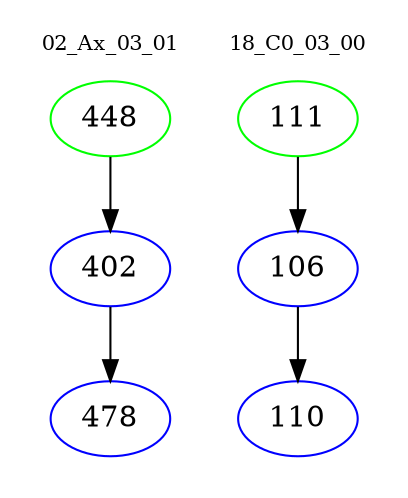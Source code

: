 digraph{
subgraph cluster_0 {
color = white
label = "02_Ax_03_01";
fontsize=10;
T0_448 [label="448", color="green"]
T0_448 -> T0_402 [color="black"]
T0_402 [label="402", color="blue"]
T0_402 -> T0_478 [color="black"]
T0_478 [label="478", color="blue"]
}
subgraph cluster_1 {
color = white
label = "18_C0_03_00";
fontsize=10;
T1_111 [label="111", color="green"]
T1_111 -> T1_106 [color="black"]
T1_106 [label="106", color="blue"]
T1_106 -> T1_110 [color="black"]
T1_110 [label="110", color="blue"]
}
}

